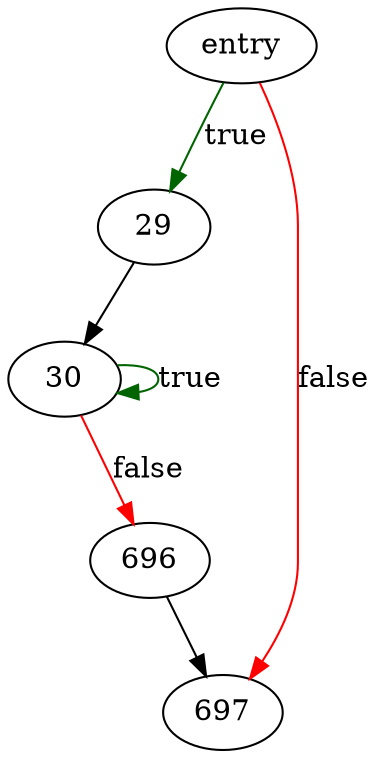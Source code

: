 digraph "md5_process_block" {
	// Node definitions.
	3 [label=entry];
	29;
	30;
	696;
	697;

	// Edge definitions.
	3 -> 29 [
		color=darkgreen
		label=true
	];
	3 -> 697 [
		color=red
		label=false
	];
	29 -> 30;
	30 -> 30 [
		color=darkgreen
		label=true
	];
	30 -> 696 [
		color=red
		label=false
	];
	696 -> 697;
}